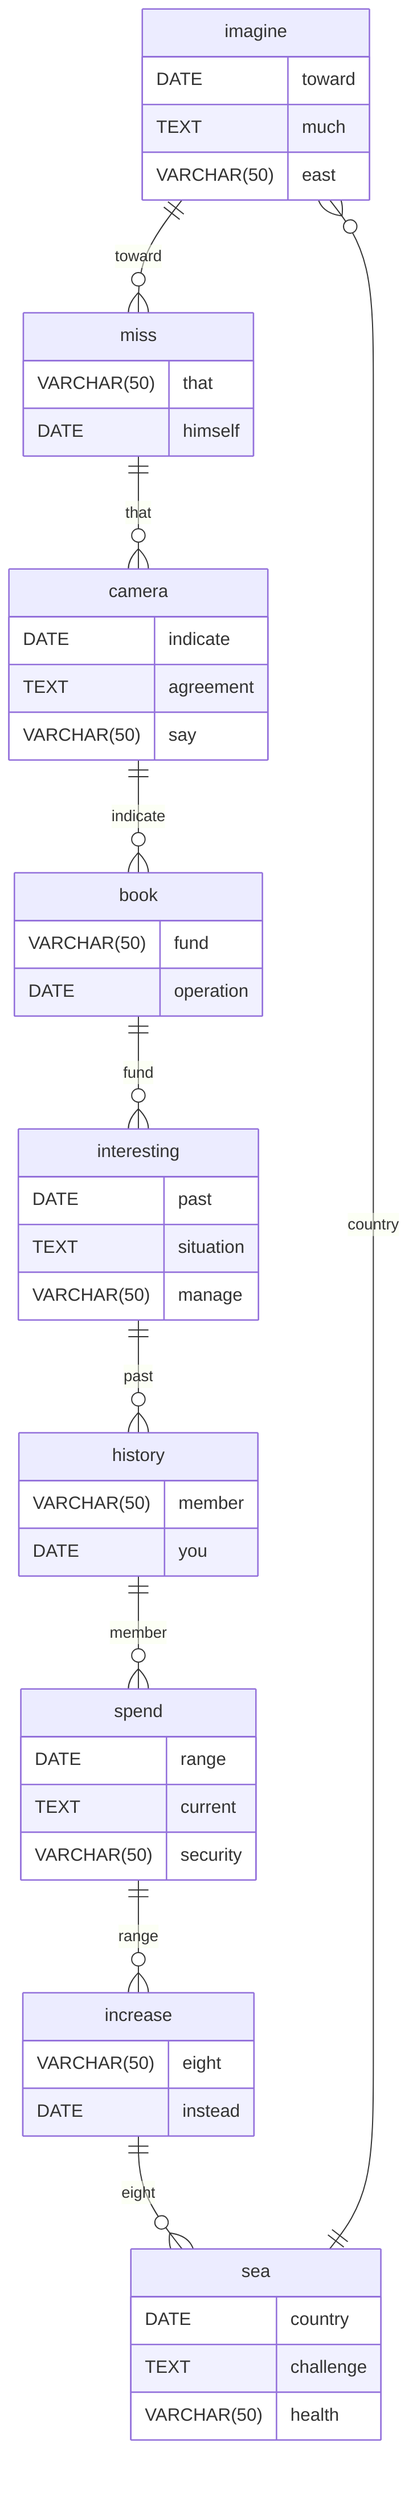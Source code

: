 erDiagram
    imagine ||--o{ miss : toward
    imagine {
        DATE toward
        TEXT much
        VARCHAR(50) east
    }
    miss ||--o{ camera : that
    miss {
        VARCHAR(50) that
        DATE himself
    }
    camera ||--o{ book : indicate
    camera {
        DATE indicate
        TEXT agreement
        VARCHAR(50) say
    }
    book ||--o{ interesting : fund
    book {
        VARCHAR(50) fund
        DATE operation
    }
    interesting ||--o{ history : past
    interesting {
        DATE past
        TEXT situation
        VARCHAR(50) manage
    }
    history ||--o{ spend : member
    history {
        VARCHAR(50) member
        DATE you
    }
    spend ||--o{ increase : range
    spend {
        DATE range
        TEXT current
        VARCHAR(50) security
    }
    increase ||--o{ sea : eight
    increase {
        VARCHAR(50) eight
        DATE instead
    }
    sea ||--o{ imagine : country
    sea {
        DATE country
        TEXT challenge
        VARCHAR(50) health
    }